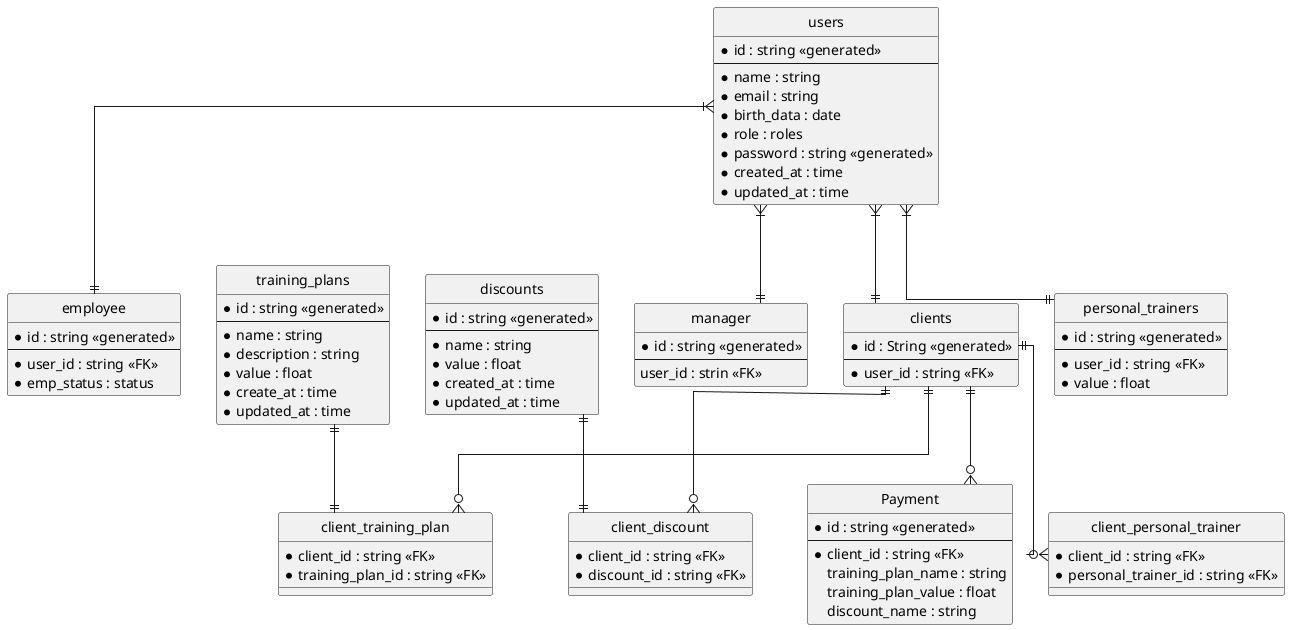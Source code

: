 @startuml ERDiagram

' hide the spot
hide circle


skinparam linetype ortho

entity "users" as u1 {
  '* identifying_atrribute
  * id : string <<generated>>
  --
  * name : string
  * email : string
  * birth_data : date
  * role : roles
  * password : string <<generated>>
  * created_at : time
  * updated_at : time
}

entity "clients" as c1 {
  * id : String <<generated>>
  --
  * user_id : string <<FK>>
}

entity "training_plans" as t1 {
  * id : string <<generated>>
  --
  * name : string
  * description : string
  * value : float
  * create_at : time
  * updated_at : time
}

entity "discounts" as d1 {
  * id : string <<generated>>
  --
  * name : string
  * value : float
  * created_at : time
  * updated_at : time
}

entity "personal_trainers" as pt {
  * id : string <<generated>>
  --
  * user_id : string <<FK>>
  * value : float
}

entity "employee" as e1 {
  * id : string <<generated>>
  --
  * user_id : string <<FK>>
  * emp_status : status
}

entity "manager" as m1 {
  * id : string <<generated>>
  --
  user_id : strin <<FK>>
}


entity "Payment" as pay {
  * id : string <<generated>>
  --
  * client_id : string <<FK>>
  training_plan_name : string
  training_plan_value : float
  discount_name : string
}

entity "client_personal_trainer" as cpt{
  * client_id : string <<FK>>
  * personal_trainer_id : string <<FK>>
}

entity "client_training_plan" as ctp {
  * client_id : string <<FK>>
  * training_plan_id : string <<FK>>
}

entity "client_discount" as cd {
  * client_id : string <<FK>>
  * discount_id : string <<FK>>
}


u1 }|--|| c1
u1 }|--|| m1
u1 }|--|| e1
u1 }|--|| pt


d1 ||--|| cd
t1 ||--|| ctp


c1 ||--o{ cpt
c1 ||--o{ cd
c1 ||--o{ ctp
c1 ||--o{ pay


@enduml